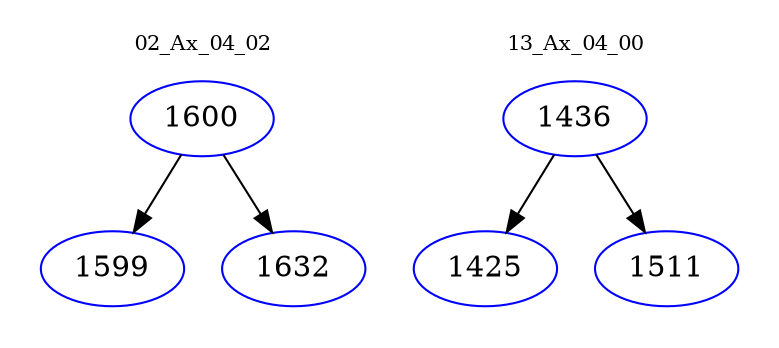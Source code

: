 digraph{
subgraph cluster_0 {
color = white
label = "02_Ax_04_02";
fontsize=10;
T0_1600 [label="1600", color="blue"]
T0_1600 -> T0_1599 [color="black"]
T0_1599 [label="1599", color="blue"]
T0_1600 -> T0_1632 [color="black"]
T0_1632 [label="1632", color="blue"]
}
subgraph cluster_1 {
color = white
label = "13_Ax_04_00";
fontsize=10;
T1_1436 [label="1436", color="blue"]
T1_1436 -> T1_1425 [color="black"]
T1_1425 [label="1425", color="blue"]
T1_1436 -> T1_1511 [color="black"]
T1_1511 [label="1511", color="blue"]
}
}
